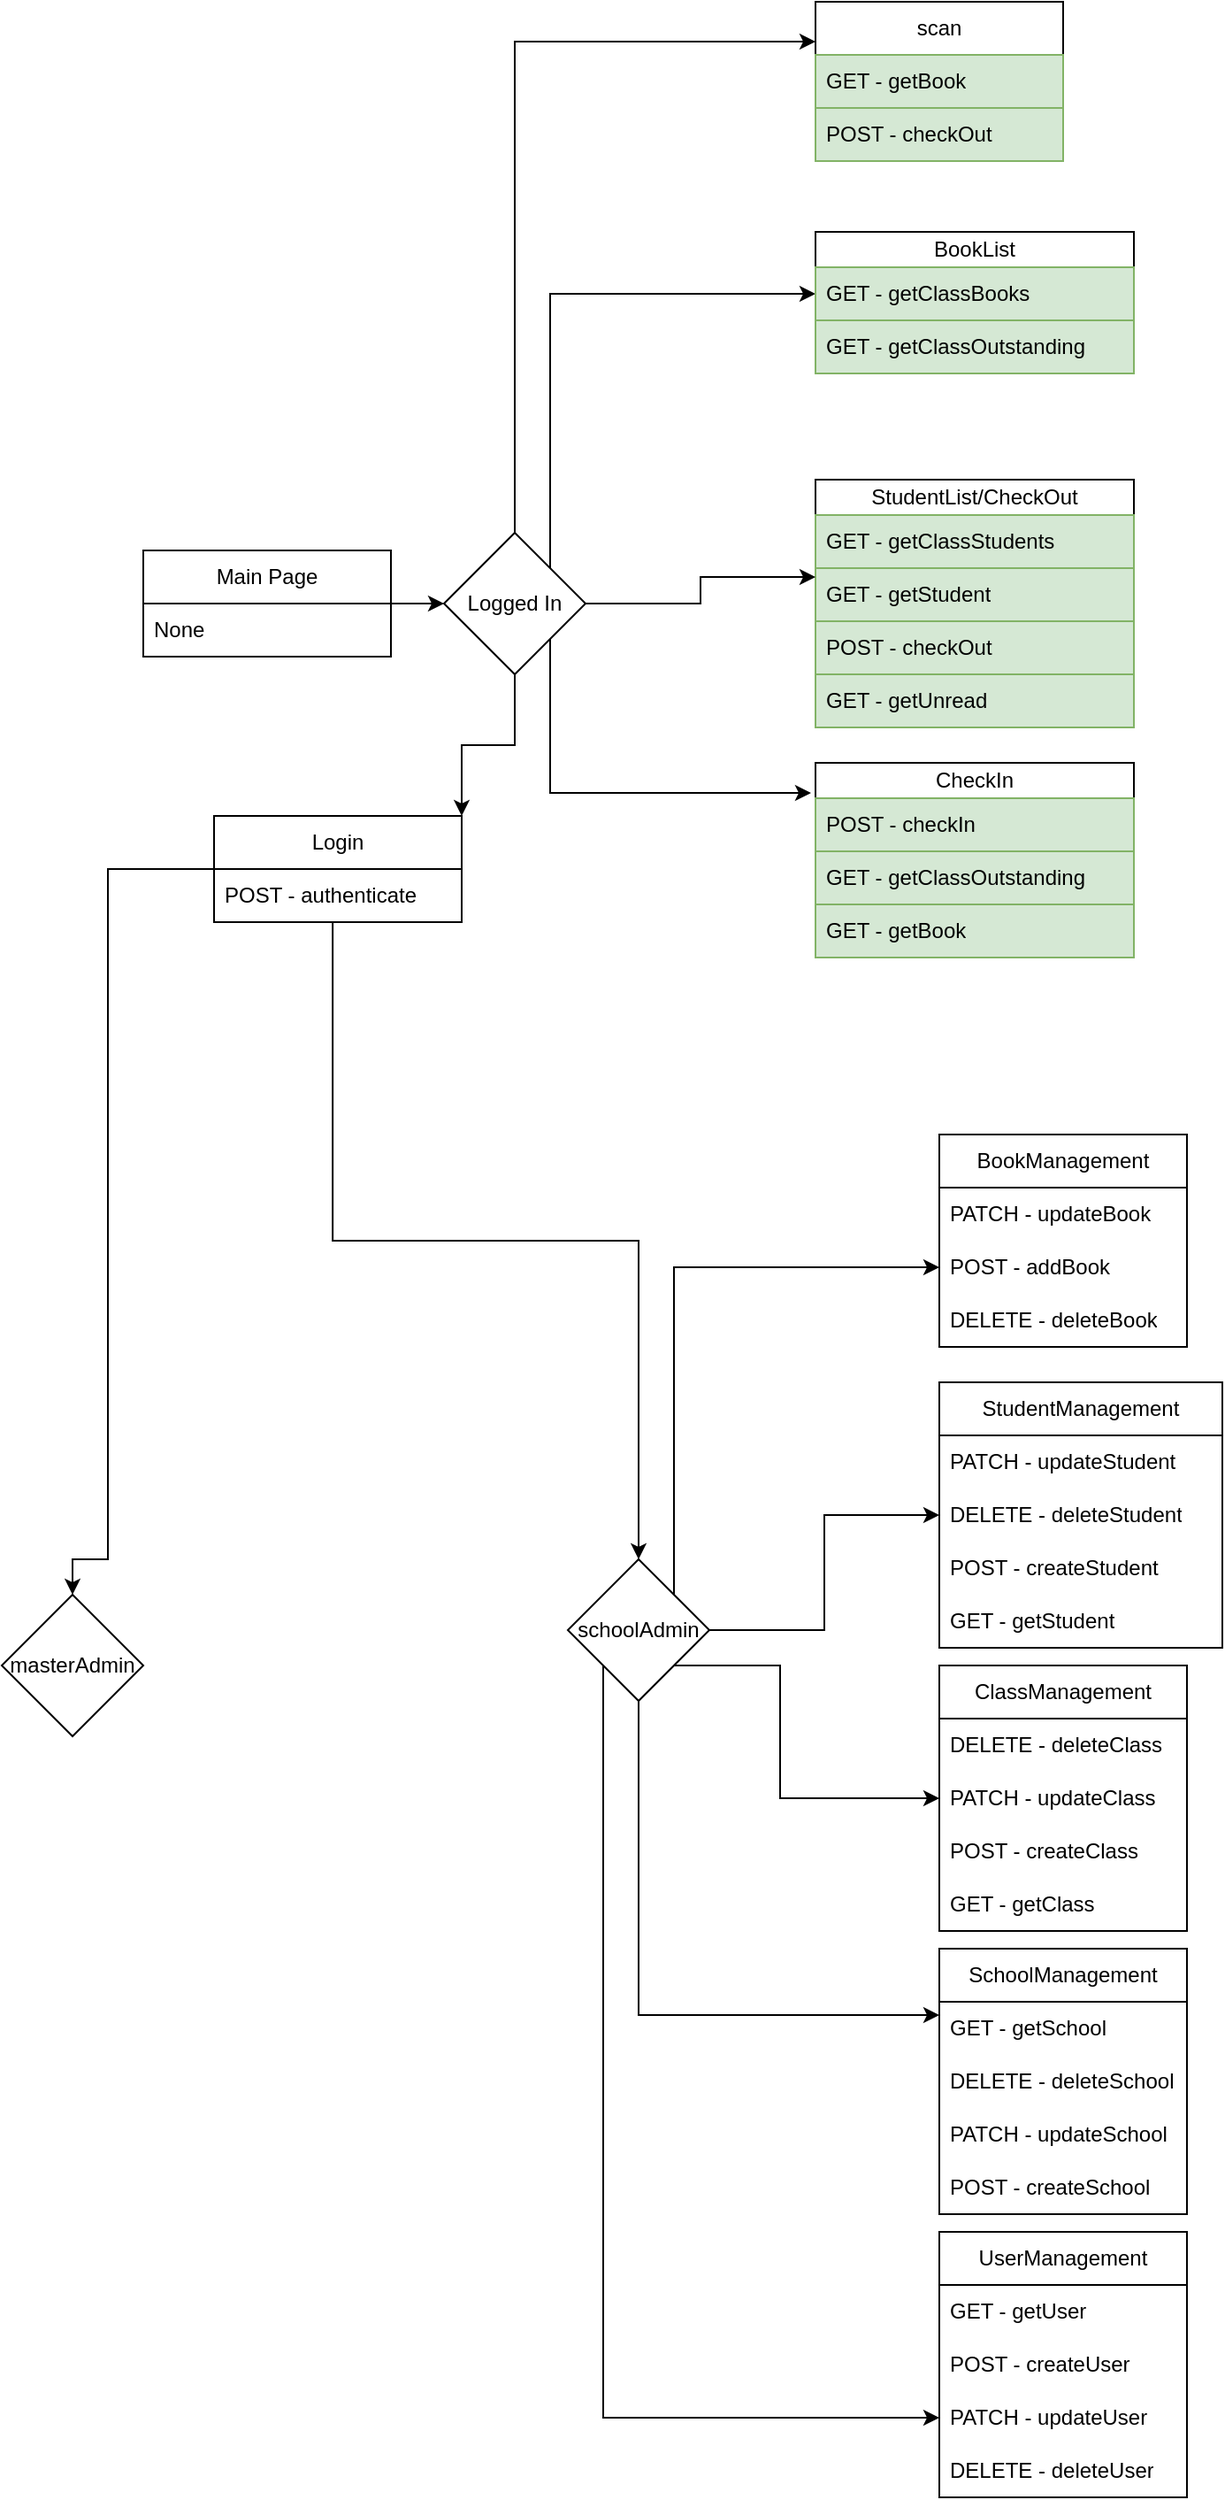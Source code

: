 <mxfile version="21.6.8" type="device">
  <diagram name="Page-1" id="gmFfnRDtbuTa8v-MTYzd">
    <mxGraphModel dx="714" dy="808" grid="1" gridSize="10" guides="1" tooltips="1" connect="1" arrows="1" fold="1" page="1" pageScale="1" pageWidth="850" pageHeight="1100" math="0" shadow="0">
      <root>
        <mxCell id="0" />
        <mxCell id="1" parent="0" />
        <mxCell id="NEQz5Jns0pcGa5h63s5c-20" value="" style="edgeStyle=orthogonalEdgeStyle;rounded=0;orthogonalLoop=1;jettySize=auto;html=1;" parent="1" source="NEQz5Jns0pcGa5h63s5c-4" target="NEQz5Jns0pcGa5h63s5c-18" edge="1">
          <mxGeometry relative="1" as="geometry" />
        </mxCell>
        <mxCell id="NEQz5Jns0pcGa5h63s5c-4" value="Main Page" style="swimlane;fontStyle=0;childLayout=stackLayout;horizontal=1;startSize=30;horizontalStack=0;resizeParent=1;resizeParentMax=0;resizeLast=0;collapsible=1;marginBottom=0;whiteSpace=wrap;html=1;" parent="1" vertex="1">
          <mxGeometry x="120" y="370" width="140" height="60" as="geometry" />
        </mxCell>
        <mxCell id="NEQz5Jns0pcGa5h63s5c-5" value="None" style="text;strokeColor=none;fillColor=none;align=left;verticalAlign=middle;spacingLeft=4;spacingRight=4;overflow=hidden;points=[[0,0.5],[1,0.5]];portConstraint=eastwest;rotatable=0;whiteSpace=wrap;html=1;" parent="NEQz5Jns0pcGa5h63s5c-4" vertex="1">
          <mxGeometry y="30" width="140" height="30" as="geometry" />
        </mxCell>
        <mxCell id="W1pRNWVA5_7rxu7NDWCc-3" style="edgeStyle=orthogonalEdgeStyle;rounded=0;orthogonalLoop=1;jettySize=auto;html=1;entryX=0.5;entryY=0;entryDx=0;entryDy=0;" parent="1" source="NEQz5Jns0pcGa5h63s5c-8" target="W1pRNWVA5_7rxu7NDWCc-1" edge="1">
          <mxGeometry relative="1" as="geometry">
            <Array as="points">
              <mxPoint x="100" y="550" />
              <mxPoint x="100" y="940" />
              <mxPoint x="80" y="940" />
            </Array>
          </mxGeometry>
        </mxCell>
        <mxCell id="NEQz5Jns0pcGa5h63s5c-8" value="Login" style="swimlane;fontStyle=0;childLayout=stackLayout;horizontal=1;startSize=30;horizontalStack=0;resizeParent=1;resizeParentMax=0;resizeLast=0;collapsible=1;marginBottom=0;whiteSpace=wrap;html=1;" parent="1" vertex="1">
          <mxGeometry x="160" y="520" width="140" height="60" as="geometry" />
        </mxCell>
        <mxCell id="NEQz5Jns0pcGa5h63s5c-9" value="POST - authenticate" style="text;strokeColor=none;fillColor=none;align=left;verticalAlign=middle;spacingLeft=4;spacingRight=4;overflow=hidden;points=[[0,0.5],[1,0.5]];portConstraint=eastwest;rotatable=0;whiteSpace=wrap;html=1;" parent="NEQz5Jns0pcGa5h63s5c-8" vertex="1">
          <mxGeometry y="30" width="140" height="30" as="geometry" />
        </mxCell>
        <mxCell id="NEQz5Jns0pcGa5h63s5c-14" value="StudentList/CheckOut" style="swimlane;fontStyle=0;childLayout=stackLayout;horizontal=1;startSize=20;horizontalStack=0;resizeParent=1;resizeParentMax=0;resizeLast=0;collapsible=1;marginBottom=0;whiteSpace=wrap;html=1;" parent="1" vertex="1">
          <mxGeometry x="500" y="330" width="180" height="140" as="geometry" />
        </mxCell>
        <mxCell id="NEQz5Jns0pcGa5h63s5c-15" value="GET - getClassStudents" style="text;strokeColor=#82b366;fillColor=#d5e8d4;align=left;verticalAlign=middle;spacingLeft=4;spacingRight=4;overflow=hidden;points=[[0,0.5],[1,0.5]];portConstraint=eastwest;rotatable=0;whiteSpace=wrap;html=1;" parent="NEQz5Jns0pcGa5h63s5c-14" vertex="1">
          <mxGeometry y="20" width="180" height="30" as="geometry" />
        </mxCell>
        <mxCell id="NEQz5Jns0pcGa5h63s5c-16" value="GET - getStudent" style="text;strokeColor=#82b366;fillColor=#d5e8d4;align=left;verticalAlign=middle;spacingLeft=4;spacingRight=4;overflow=hidden;points=[[0,0.5],[1,0.5]];portConstraint=eastwest;rotatable=0;whiteSpace=wrap;html=1;" parent="NEQz5Jns0pcGa5h63s5c-14" vertex="1">
          <mxGeometry y="50" width="180" height="30" as="geometry" />
        </mxCell>
        <mxCell id="NEQz5Jns0pcGa5h63s5c-17" value="POST - checkOut" style="text;strokeColor=#82b366;fillColor=#d5e8d4;align=left;verticalAlign=middle;spacingLeft=4;spacingRight=4;overflow=hidden;points=[[0,0.5],[1,0.5]];portConstraint=eastwest;rotatable=0;whiteSpace=wrap;html=1;" parent="NEQz5Jns0pcGa5h63s5c-14" vertex="1">
          <mxGeometry y="80" width="180" height="30" as="geometry" />
        </mxCell>
        <mxCell id="NEQz5Jns0pcGa5h63s5c-40" value="GET - getUnread" style="text;strokeColor=#82b366;fillColor=#d5e8d4;align=left;verticalAlign=middle;spacingLeft=4;spacingRight=4;overflow=hidden;points=[[0,0.5],[1,0.5]];portConstraint=eastwest;rotatable=0;whiteSpace=wrap;html=1;" parent="NEQz5Jns0pcGa5h63s5c-14" vertex="1">
          <mxGeometry y="110" width="180" height="30" as="geometry" />
        </mxCell>
        <mxCell id="NEQz5Jns0pcGa5h63s5c-19" value="" style="edgeStyle=orthogonalEdgeStyle;rounded=0;orthogonalLoop=1;jettySize=auto;html=1;entryX=1;entryY=0;entryDx=0;entryDy=0;" parent="1" source="NEQz5Jns0pcGa5h63s5c-18" target="NEQz5Jns0pcGa5h63s5c-8" edge="1">
          <mxGeometry relative="1" as="geometry" />
        </mxCell>
        <mxCell id="NEQz5Jns0pcGa5h63s5c-30" style="edgeStyle=orthogonalEdgeStyle;rounded=0;orthogonalLoop=1;jettySize=auto;html=1;exitX=1;exitY=0;exitDx=0;exitDy=0;entryX=0;entryY=0.5;entryDx=0;entryDy=0;" parent="1" source="NEQz5Jns0pcGa5h63s5c-18" target="NEQz5Jns0pcGa5h63s5c-23" edge="1">
          <mxGeometry relative="1" as="geometry" />
        </mxCell>
        <mxCell id="NEQz5Jns0pcGa5h63s5c-31" style="edgeStyle=orthogonalEdgeStyle;rounded=0;orthogonalLoop=1;jettySize=auto;html=1;exitX=1;exitY=1;exitDx=0;exitDy=0;entryX=-0.014;entryY=-0.1;entryDx=0;entryDy=0;entryPerimeter=0;" parent="1" source="NEQz5Jns0pcGa5h63s5c-18" target="NEQz5Jns0pcGa5h63s5c-27" edge="1">
          <mxGeometry relative="1" as="geometry" />
        </mxCell>
        <mxCell id="NEQz5Jns0pcGa5h63s5c-32" style="edgeStyle=orthogonalEdgeStyle;rounded=0;orthogonalLoop=1;jettySize=auto;html=1;exitX=1;exitY=0.5;exitDx=0;exitDy=0;entryX=0;entryY=0.167;entryDx=0;entryDy=0;entryPerimeter=0;" parent="1" source="NEQz5Jns0pcGa5h63s5c-18" target="NEQz5Jns0pcGa5h63s5c-16" edge="1">
          <mxGeometry relative="1" as="geometry" />
        </mxCell>
        <mxCell id="NEQz5Jns0pcGa5h63s5c-41" style="edgeStyle=orthogonalEdgeStyle;rounded=0;orthogonalLoop=1;jettySize=auto;html=1;exitX=0.5;exitY=0;exitDx=0;exitDy=0;entryX=0;entryY=0.25;entryDx=0;entryDy=0;" parent="1" source="NEQz5Jns0pcGa5h63s5c-18" target="NEQz5Jns0pcGa5h63s5c-42" edge="1">
          <mxGeometry relative="1" as="geometry">
            <mxPoint x="470" y="70" as="targetPoint" />
          </mxGeometry>
        </mxCell>
        <mxCell id="NEQz5Jns0pcGa5h63s5c-18" value="Logged In" style="rhombus;whiteSpace=wrap;html=1;" parent="1" vertex="1">
          <mxGeometry x="290" y="360" width="80" height="80" as="geometry" />
        </mxCell>
        <mxCell id="NEQz5Jns0pcGa5h63s5c-22" value="BookList" style="swimlane;fontStyle=0;childLayout=stackLayout;horizontal=1;startSize=20;horizontalStack=0;resizeParent=1;resizeParentMax=0;resizeLast=0;collapsible=1;marginBottom=0;whiteSpace=wrap;html=1;" parent="1" vertex="1">
          <mxGeometry x="500" y="190" width="180" height="80" as="geometry" />
        </mxCell>
        <mxCell id="NEQz5Jns0pcGa5h63s5c-23" value="GET - getClassBooks" style="text;strokeColor=#82b366;fillColor=#d5e8d4;align=left;verticalAlign=middle;spacingLeft=4;spacingRight=4;overflow=hidden;points=[[0,0.5],[1,0.5]];portConstraint=eastwest;rotatable=0;whiteSpace=wrap;html=1;" parent="NEQz5Jns0pcGa5h63s5c-22" vertex="1">
          <mxGeometry y="20" width="180" height="30" as="geometry" />
        </mxCell>
        <mxCell id="NEQz5Jns0pcGa5h63s5c-25" value="GET - getClassOutstanding" style="text;strokeColor=#82b366;fillColor=#d5e8d4;align=left;verticalAlign=middle;spacingLeft=4;spacingRight=4;overflow=hidden;points=[[0,0.5],[1,0.5]];portConstraint=eastwest;rotatable=0;whiteSpace=wrap;html=1;" parent="NEQz5Jns0pcGa5h63s5c-22" vertex="1">
          <mxGeometry y="50" width="180" height="30" as="geometry" />
        </mxCell>
        <mxCell id="NEQz5Jns0pcGa5h63s5c-26" value="CheckIn" style="swimlane;fontStyle=0;childLayout=stackLayout;horizontal=1;startSize=20;horizontalStack=0;resizeParent=1;resizeParentMax=0;resizeLast=0;collapsible=1;marginBottom=0;whiteSpace=wrap;html=1;" parent="1" vertex="1">
          <mxGeometry x="500" y="490" width="180" height="110" as="geometry" />
        </mxCell>
        <mxCell id="NEQz5Jns0pcGa5h63s5c-27" value="POST - checkIn" style="text;strokeColor=#82b366;fillColor=#d5e8d4;align=left;verticalAlign=middle;spacingLeft=4;spacingRight=4;overflow=hidden;points=[[0,0.5],[1,0.5]];portConstraint=eastwest;rotatable=0;whiteSpace=wrap;html=1;" parent="NEQz5Jns0pcGa5h63s5c-26" vertex="1">
          <mxGeometry y="20" width="180" height="30" as="geometry" />
        </mxCell>
        <mxCell id="NEQz5Jns0pcGa5h63s5c-39" value="GET - getClassOutstanding" style="text;strokeColor=#82b366;fillColor=#d5e8d4;align=left;verticalAlign=middle;spacingLeft=4;spacingRight=4;overflow=hidden;points=[[0,0.5],[1,0.5]];portConstraint=eastwest;rotatable=0;whiteSpace=wrap;html=1;" parent="NEQz5Jns0pcGa5h63s5c-26" vertex="1">
          <mxGeometry y="50" width="180" height="30" as="geometry" />
        </mxCell>
        <mxCell id="NEQz5Jns0pcGa5h63s5c-29" value="GET - getBook" style="text;strokeColor=#82b366;fillColor=#d5e8d4;align=left;verticalAlign=middle;spacingLeft=4;spacingRight=4;overflow=hidden;points=[[0,0.5],[1,0.5]];portConstraint=eastwest;rotatable=0;whiteSpace=wrap;html=1;" parent="NEQz5Jns0pcGa5h63s5c-26" vertex="1">
          <mxGeometry y="80" width="180" height="30" as="geometry" />
        </mxCell>
        <mxCell id="NEQz5Jns0pcGa5h63s5c-36" style="edgeStyle=orthogonalEdgeStyle;rounded=0;orthogonalLoop=1;jettySize=auto;html=1;exitX=1;exitY=0;exitDx=0;exitDy=0;entryX=0;entryY=0.5;entryDx=0;entryDy=0;" parent="1" source="NEQz5Jns0pcGa5h63s5c-35" target="NEQz5Jns0pcGa5h63s5c-49" edge="1">
          <mxGeometry relative="1" as="geometry">
            <mxPoint x="450" y="670" as="targetPoint" />
            <Array as="points">
              <mxPoint x="420" y="775" />
            </Array>
          </mxGeometry>
        </mxCell>
        <mxCell id="NEQz5Jns0pcGa5h63s5c-37" style="edgeStyle=orthogonalEdgeStyle;rounded=0;orthogonalLoop=1;jettySize=auto;html=1;exitX=1;exitY=0.5;exitDx=0;exitDy=0;entryX=0;entryY=0.5;entryDx=0;entryDy=0;" parent="1" source="NEQz5Jns0pcGa5h63s5c-35" target="NEQz5Jns0pcGa5h63s5c-57" edge="1">
          <mxGeometry relative="1" as="geometry">
            <mxPoint x="450" y="690" as="targetPoint" />
          </mxGeometry>
        </mxCell>
        <mxCell id="NEQz5Jns0pcGa5h63s5c-38" style="edgeStyle=elbowEdgeStyle;rounded=0;orthogonalLoop=1;jettySize=auto;html=1;exitX=1;exitY=1;exitDx=0;exitDy=0;entryX=0;entryY=0.5;entryDx=0;entryDy=0;" parent="1" source="NEQz5Jns0pcGa5h63s5c-35" target="NEQz5Jns0pcGa5h63s5c-83" edge="1">
          <mxGeometry relative="1" as="geometry">
            <mxPoint x="570" y="1075" as="targetPoint" />
            <Array as="points">
              <mxPoint x="480" y="1070" />
            </Array>
          </mxGeometry>
        </mxCell>
        <mxCell id="NEQz5Jns0pcGa5h63s5c-63" style="edgeStyle=elbowEdgeStyle;rounded=0;orthogonalLoop=1;jettySize=auto;html=1;exitX=0.5;exitY=1;exitDx=0;exitDy=0;entryX=0;entryY=0.25;entryDx=0;entryDy=0;" parent="1" source="NEQz5Jns0pcGa5h63s5c-35" target="NEQz5Jns0pcGa5h63s5c-59" edge="1">
          <mxGeometry relative="1" as="geometry">
            <mxPoint x="570" y="1325" as="targetPoint" />
            <Array as="points">
              <mxPoint x="400" y="1200" />
            </Array>
          </mxGeometry>
        </mxCell>
        <mxCell id="NEQz5Jns0pcGa5h63s5c-71" style="edgeStyle=orthogonalEdgeStyle;rounded=0;orthogonalLoop=1;jettySize=auto;html=1;exitX=0;exitY=1;exitDx=0;exitDy=0;entryX=0;entryY=0.5;entryDx=0;entryDy=0;" parent="1" source="NEQz5Jns0pcGa5h63s5c-35" target="NEQz5Jns0pcGa5h63s5c-67" edge="1">
          <mxGeometry relative="1" as="geometry" />
        </mxCell>
        <mxCell id="NEQz5Jns0pcGa5h63s5c-35" value="schoolAdmin" style="rhombus;whiteSpace=wrap;html=1;" parent="1" vertex="1">
          <mxGeometry x="360" y="940" width="80" height="80" as="geometry" />
        </mxCell>
        <mxCell id="NEQz5Jns0pcGa5h63s5c-34" style="rounded=0;orthogonalLoop=1;jettySize=auto;html=1;exitX=0.479;exitY=1;exitDx=0;exitDy=0;exitPerimeter=0;entryX=0.5;entryY=0;entryDx=0;entryDy=0;edgeStyle=elbowEdgeStyle;elbow=vertical;" parent="1" source="NEQz5Jns0pcGa5h63s5c-9" target="NEQz5Jns0pcGa5h63s5c-35" edge="1">
          <mxGeometry relative="1" as="geometry">
            <mxPoint x="410" y="650" as="targetPoint" />
          </mxGeometry>
        </mxCell>
        <mxCell id="NEQz5Jns0pcGa5h63s5c-42" value="scan" style="swimlane;fontStyle=0;childLayout=stackLayout;horizontal=1;startSize=30;horizontalStack=0;resizeParent=1;resizeParentMax=0;resizeLast=0;collapsible=1;marginBottom=0;whiteSpace=wrap;html=1;" parent="1" vertex="1">
          <mxGeometry x="500" y="60" width="140" height="90" as="geometry" />
        </mxCell>
        <mxCell id="NEQz5Jns0pcGa5h63s5c-43" value="GET - getBook" style="text;strokeColor=#82b366;fillColor=#d5e8d4;align=left;verticalAlign=middle;spacingLeft=4;spacingRight=4;overflow=hidden;points=[[0,0.5],[1,0.5]];portConstraint=eastwest;rotatable=0;whiteSpace=wrap;html=1;" parent="NEQz5Jns0pcGa5h63s5c-42" vertex="1">
          <mxGeometry y="30" width="140" height="30" as="geometry" />
        </mxCell>
        <mxCell id="NEQz5Jns0pcGa5h63s5c-44" value="POST - checkOut" style="text;strokeColor=#82b366;fillColor=#d5e8d4;align=left;verticalAlign=middle;spacingLeft=4;spacingRight=4;overflow=hidden;points=[[0,0.5],[1,0.5]];portConstraint=eastwest;rotatable=0;whiteSpace=wrap;html=1;" parent="NEQz5Jns0pcGa5h63s5c-42" vertex="1">
          <mxGeometry y="60" width="140" height="30" as="geometry" />
        </mxCell>
        <mxCell id="NEQz5Jns0pcGa5h63s5c-47" value="BookManagement" style="swimlane;fontStyle=0;childLayout=stackLayout;horizontal=1;startSize=30;horizontalStack=0;resizeParent=1;resizeParentMax=0;resizeLast=0;collapsible=1;marginBottom=0;whiteSpace=wrap;html=1;" parent="1" vertex="1">
          <mxGeometry x="570" y="700" width="140" height="120" as="geometry" />
        </mxCell>
        <mxCell id="NEQz5Jns0pcGa5h63s5c-48" value="PATCH - updateBook" style="text;strokeColor=none;fillColor=none;align=left;verticalAlign=middle;spacingLeft=4;spacingRight=4;overflow=hidden;points=[[0,0.5],[1,0.5]];portConstraint=eastwest;rotatable=0;whiteSpace=wrap;html=1;" parent="NEQz5Jns0pcGa5h63s5c-47" vertex="1">
          <mxGeometry y="30" width="140" height="30" as="geometry" />
        </mxCell>
        <mxCell id="NEQz5Jns0pcGa5h63s5c-49" value="POST - addBook" style="text;strokeColor=none;fillColor=none;align=left;verticalAlign=middle;spacingLeft=4;spacingRight=4;overflow=hidden;points=[[0,0.5],[1,0.5]];portConstraint=eastwest;rotatable=0;whiteSpace=wrap;html=1;" parent="NEQz5Jns0pcGa5h63s5c-47" vertex="1">
          <mxGeometry y="60" width="140" height="30" as="geometry" />
        </mxCell>
        <mxCell id="NEQz5Jns0pcGa5h63s5c-50" value="DELETE - deleteBook" style="text;strokeColor=none;fillColor=none;align=left;verticalAlign=middle;spacingLeft=4;spacingRight=4;overflow=hidden;points=[[0,0.5],[1,0.5]];portConstraint=eastwest;rotatable=0;whiteSpace=wrap;html=1;" parent="NEQz5Jns0pcGa5h63s5c-47" vertex="1">
          <mxGeometry y="90" width="140" height="30" as="geometry" />
        </mxCell>
        <mxCell id="NEQz5Jns0pcGa5h63s5c-51" value="ClassManagement" style="swimlane;fontStyle=0;childLayout=stackLayout;horizontal=1;startSize=30;horizontalStack=0;resizeParent=1;resizeParentMax=0;resizeLast=0;collapsible=1;marginBottom=0;whiteSpace=wrap;html=1;" parent="1" vertex="1">
          <mxGeometry x="570" y="1000" width="140" height="150" as="geometry" />
        </mxCell>
        <mxCell id="NEQz5Jns0pcGa5h63s5c-84" value="DELETE - deleteClass" style="text;strokeColor=none;fillColor=none;align=left;verticalAlign=middle;spacingLeft=4;spacingRight=4;overflow=hidden;points=[[0,0.5],[1,0.5]];portConstraint=eastwest;rotatable=0;whiteSpace=wrap;html=1;" parent="NEQz5Jns0pcGa5h63s5c-51" vertex="1">
          <mxGeometry y="30" width="140" height="30" as="geometry" />
        </mxCell>
        <mxCell id="NEQz5Jns0pcGa5h63s5c-83" value="PATCH - updateClass" style="text;strokeColor=none;fillColor=none;align=left;verticalAlign=middle;spacingLeft=4;spacingRight=4;overflow=hidden;points=[[0,0.5],[1,0.5]];portConstraint=eastwest;rotatable=0;whiteSpace=wrap;html=1;" parent="NEQz5Jns0pcGa5h63s5c-51" vertex="1">
          <mxGeometry y="60" width="140" height="30" as="geometry" />
        </mxCell>
        <mxCell id="NEQz5Jns0pcGa5h63s5c-82" value="POST - createClass" style="text;strokeColor=none;fillColor=none;align=left;verticalAlign=middle;spacingLeft=4;spacingRight=4;overflow=hidden;points=[[0,0.5],[1,0.5]];portConstraint=eastwest;rotatable=0;whiteSpace=wrap;html=1;" parent="NEQz5Jns0pcGa5h63s5c-51" vertex="1">
          <mxGeometry y="90" width="140" height="30" as="geometry" />
        </mxCell>
        <mxCell id="NEQz5Jns0pcGa5h63s5c-81" value="GET - getClass" style="text;strokeColor=none;fillColor=none;align=left;verticalAlign=middle;spacingLeft=4;spacingRight=4;overflow=hidden;points=[[0,0.5],[1,0.5]];portConstraint=eastwest;rotatable=0;whiteSpace=wrap;html=1;" parent="NEQz5Jns0pcGa5h63s5c-51" vertex="1">
          <mxGeometry y="120" width="140" height="30" as="geometry" />
        </mxCell>
        <mxCell id="NEQz5Jns0pcGa5h63s5c-55" value="StudentManagement" style="swimlane;fontStyle=0;childLayout=stackLayout;horizontal=1;startSize=30;horizontalStack=0;resizeParent=1;resizeParentMax=0;resizeLast=0;collapsible=1;marginBottom=0;whiteSpace=wrap;html=1;" parent="1" vertex="1">
          <mxGeometry x="570" y="840" width="160" height="150" as="geometry" />
        </mxCell>
        <mxCell id="NEQz5Jns0pcGa5h63s5c-56" value="PATCH - updateStudent" style="text;strokeColor=none;fillColor=none;align=left;verticalAlign=middle;spacingLeft=4;spacingRight=4;overflow=hidden;points=[[0,0.5],[1,0.5]];portConstraint=eastwest;rotatable=0;whiteSpace=wrap;html=1;" parent="NEQz5Jns0pcGa5h63s5c-55" vertex="1">
          <mxGeometry y="30" width="160" height="30" as="geometry" />
        </mxCell>
        <mxCell id="NEQz5Jns0pcGa5h63s5c-57" value="DELETE - deleteStudent" style="text;strokeColor=none;fillColor=none;align=left;verticalAlign=middle;spacingLeft=4;spacingRight=4;overflow=hidden;points=[[0,0.5],[1,0.5]];portConstraint=eastwest;rotatable=0;whiteSpace=wrap;html=1;" parent="NEQz5Jns0pcGa5h63s5c-55" vertex="1">
          <mxGeometry y="60" width="160" height="30" as="geometry" />
        </mxCell>
        <mxCell id="NEQz5Jns0pcGa5h63s5c-58" value="POST - createStudent" style="text;strokeColor=none;fillColor=none;align=left;verticalAlign=middle;spacingLeft=4;spacingRight=4;overflow=hidden;points=[[0,0.5],[1,0.5]];portConstraint=eastwest;rotatable=0;whiteSpace=wrap;html=1;" parent="NEQz5Jns0pcGa5h63s5c-55" vertex="1">
          <mxGeometry y="90" width="160" height="30" as="geometry" />
        </mxCell>
        <mxCell id="NEQz5Jns0pcGa5h63s5c-64" value="GET - getStudent" style="text;strokeColor=none;fillColor=none;align=left;verticalAlign=middle;spacingLeft=4;spacingRight=4;overflow=hidden;points=[[0,0.5],[1,0.5]];portConstraint=eastwest;rotatable=0;whiteSpace=wrap;html=1;" parent="NEQz5Jns0pcGa5h63s5c-55" vertex="1">
          <mxGeometry y="120" width="160" height="30" as="geometry" />
        </mxCell>
        <mxCell id="NEQz5Jns0pcGa5h63s5c-59" value="SchoolManagement" style="swimlane;fontStyle=0;childLayout=stackLayout;horizontal=1;startSize=30;horizontalStack=0;resizeParent=1;resizeParentMax=0;resizeLast=0;collapsible=1;marginBottom=0;whiteSpace=wrap;html=1;" parent="1" vertex="1">
          <mxGeometry x="570" y="1160" width="140" height="150" as="geometry" />
        </mxCell>
        <mxCell id="NEQz5Jns0pcGa5h63s5c-77" value="GET - getSchool" style="text;strokeColor=none;fillColor=none;align=left;verticalAlign=middle;spacingLeft=4;spacingRight=4;overflow=hidden;points=[[0,0.5],[1,0.5]];portConstraint=eastwest;rotatable=0;whiteSpace=wrap;html=1;" parent="NEQz5Jns0pcGa5h63s5c-59" vertex="1">
          <mxGeometry y="30" width="140" height="30" as="geometry" />
        </mxCell>
        <mxCell id="NEQz5Jns0pcGa5h63s5c-80" value="DELETE - deleteSchool" style="text;strokeColor=none;fillColor=none;align=left;verticalAlign=middle;spacingLeft=4;spacingRight=4;overflow=hidden;points=[[0,0.5],[1,0.5]];portConstraint=eastwest;rotatable=0;whiteSpace=wrap;html=1;" parent="NEQz5Jns0pcGa5h63s5c-59" vertex="1">
          <mxGeometry y="60" width="140" height="30" as="geometry" />
        </mxCell>
        <mxCell id="NEQz5Jns0pcGa5h63s5c-79" value="PATCH - updateSchool" style="text;strokeColor=none;fillColor=none;align=left;verticalAlign=middle;spacingLeft=4;spacingRight=4;overflow=hidden;points=[[0,0.5],[1,0.5]];portConstraint=eastwest;rotatable=0;whiteSpace=wrap;html=1;" parent="NEQz5Jns0pcGa5h63s5c-59" vertex="1">
          <mxGeometry y="90" width="140" height="30" as="geometry" />
        </mxCell>
        <mxCell id="NEQz5Jns0pcGa5h63s5c-78" value="POST - createSchool" style="text;strokeColor=none;fillColor=none;align=left;verticalAlign=middle;spacingLeft=4;spacingRight=4;overflow=hidden;points=[[0,0.5],[1,0.5]];portConstraint=eastwest;rotatable=0;whiteSpace=wrap;html=1;" parent="NEQz5Jns0pcGa5h63s5c-59" vertex="1">
          <mxGeometry y="120" width="140" height="30" as="geometry" />
        </mxCell>
        <mxCell id="NEQz5Jns0pcGa5h63s5c-65" value="UserManagement" style="swimlane;fontStyle=0;childLayout=stackLayout;horizontal=1;startSize=30;horizontalStack=0;resizeParent=1;resizeParentMax=0;resizeLast=0;collapsible=1;marginBottom=0;whiteSpace=wrap;html=1;" parent="1" vertex="1">
          <mxGeometry x="570" y="1320" width="140" height="150" as="geometry" />
        </mxCell>
        <mxCell id="NEQz5Jns0pcGa5h63s5c-69" value="GET - getUser" style="text;strokeColor=none;fillColor=none;align=left;verticalAlign=middle;spacingLeft=4;spacingRight=4;overflow=hidden;points=[[0,0.5],[1,0.5]];portConstraint=eastwest;rotatable=0;whiteSpace=wrap;html=1;" parent="NEQz5Jns0pcGa5h63s5c-65" vertex="1">
          <mxGeometry y="30" width="140" height="30" as="geometry" />
        </mxCell>
        <mxCell id="NEQz5Jns0pcGa5h63s5c-66" value="POST - createUser" style="text;strokeColor=none;fillColor=none;align=left;verticalAlign=middle;spacingLeft=4;spacingRight=4;overflow=hidden;points=[[0,0.5],[1,0.5]];portConstraint=eastwest;rotatable=0;whiteSpace=wrap;html=1;" parent="NEQz5Jns0pcGa5h63s5c-65" vertex="1">
          <mxGeometry y="60" width="140" height="30" as="geometry" />
        </mxCell>
        <mxCell id="NEQz5Jns0pcGa5h63s5c-67" value="PATCH - updateUser" style="text;strokeColor=none;fillColor=none;align=left;verticalAlign=middle;spacingLeft=4;spacingRight=4;overflow=hidden;points=[[0,0.5],[1,0.5]];portConstraint=eastwest;rotatable=0;whiteSpace=wrap;html=1;" parent="NEQz5Jns0pcGa5h63s5c-65" vertex="1">
          <mxGeometry y="90" width="140" height="30" as="geometry" />
        </mxCell>
        <mxCell id="NEQz5Jns0pcGa5h63s5c-68" value="DELETE - deleteUser" style="text;strokeColor=none;fillColor=none;align=left;verticalAlign=middle;spacingLeft=4;spacingRight=4;overflow=hidden;points=[[0,0.5],[1,0.5]];portConstraint=eastwest;rotatable=0;whiteSpace=wrap;html=1;" parent="NEQz5Jns0pcGa5h63s5c-65" vertex="1">
          <mxGeometry y="120" width="140" height="30" as="geometry" />
        </mxCell>
        <mxCell id="W1pRNWVA5_7rxu7NDWCc-1" value="masterAdmin" style="rhombus;whiteSpace=wrap;html=1;" parent="1" vertex="1">
          <mxGeometry x="40" y="960" width="80" height="80" as="geometry" />
        </mxCell>
      </root>
    </mxGraphModel>
  </diagram>
</mxfile>
